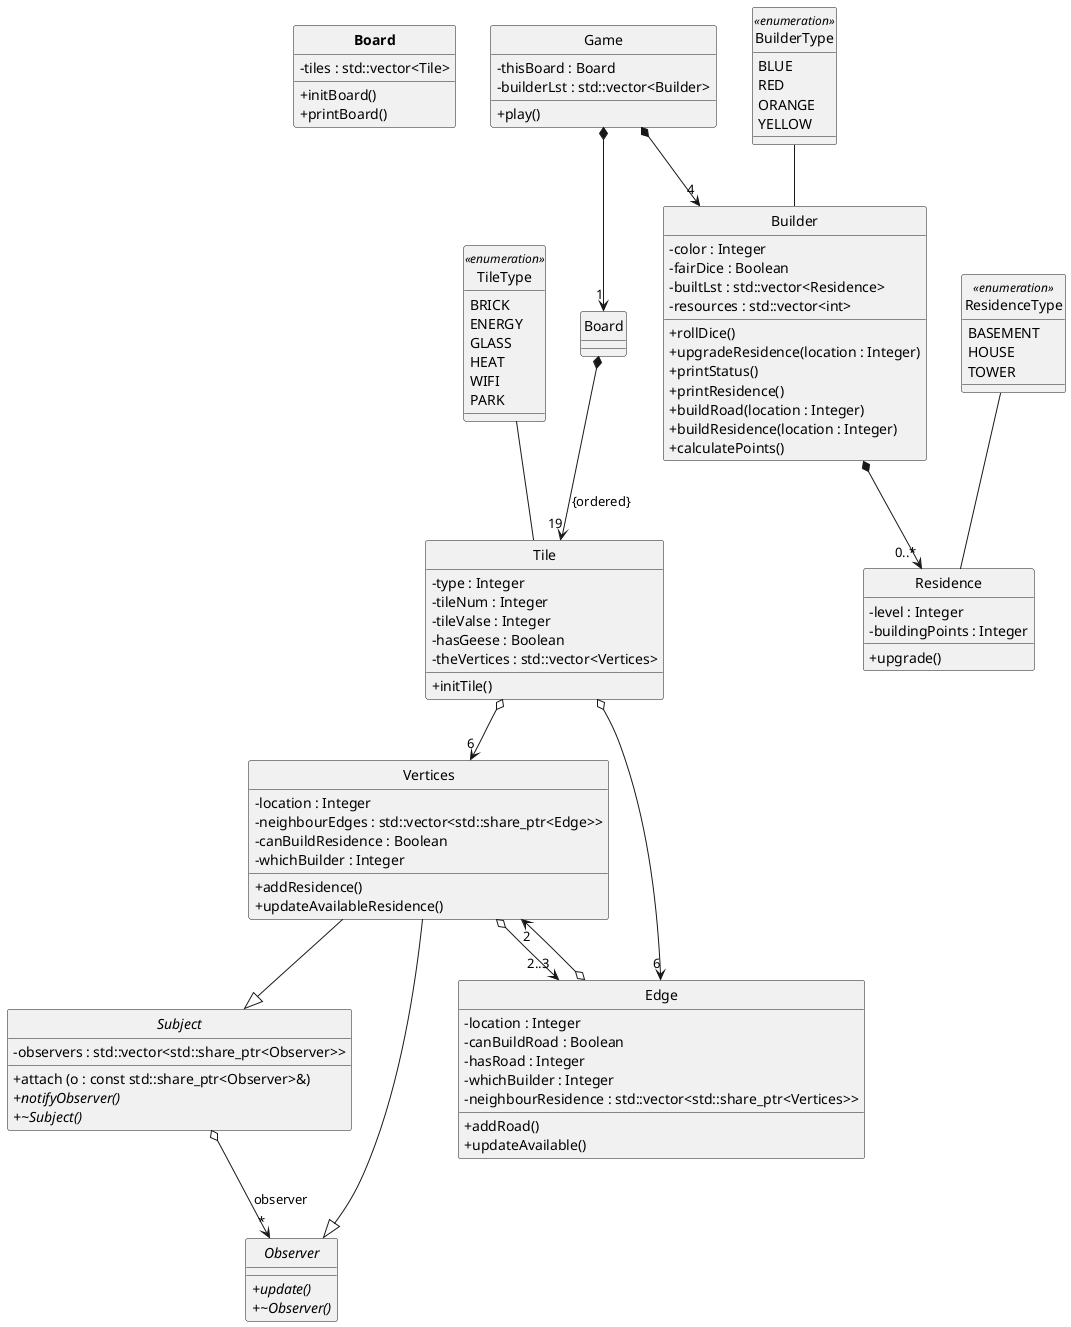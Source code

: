 @startuml CS246 Final Project UML ddl#1
skinparam style strictuml
skinparam SequenceMessageAlignment center
skinparam classAttributeIconSize 0


class "**Board**"  {
    -tiles : std::vector<Tile>
    +initBoard()
    +printBoard()
} 

enum TileType << enumeration >> {
    BRICK 
    ENERGY 
    GLASS 
    HEAT 
    WIFI 
    PARK
}

class Tile {
    - type : Integer
    - tileNum : Integer
    - tileValse : Integer
    - hasGeese : Boolean
    - theVertices : std::vector<Vertices>
    + initTile()
} 
abstract class Observer {
    + {abstract} update()
    + {abstract} ~Observer()
}

abstract class Subject {
    - observers : std::vector<std::share_ptr<Observer>>
    + attach (o : const std::share_ptr<Observer>&)
    + {abstract} notifyObserver()
    + {abstract} ~Subject()
}

class Vertices {
    - location : Integer
    - neighbourEdges : std::vector<std::share_ptr<Edge>> 
    - canBuildResidence : Boolean
    - whichBuilder : Integer
    + addResidence()
    + updateAvailableResidence()
}

class Edge {
    - location : Integer 
    - canBuildRoad : Boolean
    - hasRoad : Integer 
    - whichBuilder : Integer 
    - neighbourResidence : std::vector<std::share_ptr<Vertices>>
    + addRoad()
    + updateAvailable() 
}

enum BuilderType << enumeration >> {
    BLUE 
    RED 
    ORANGE 
    YELLOW 
}

class Builder {
    - color : Integer 
    - fairDice : Boolean
    - builtLst : std::vector<Residence> 
    - resources : std::vector<int>
    + rollDice()
    + upgradeResidence(location : Integer)
    + printStatus()
    + printResidence()
    + buildRoad(location : Integer) 
    + buildResidence(location : Integer)
    + calculatePoints()
}

enum ResidenceType << enumeration >> {
    BASEMENT 
    HOUSE
    TOWER  
}

class Residence {
    - level : Integer 
    - buildingPoints : Integer 
    + upgrade()
}

class Game {
    - thisBoard : Board 
    - builderLst : std::vector<Builder>
    + play()
}

Game *--> "1" Board
Subject o--> "*" Observer : "observer"
Vertices --|> Subject 
Vertices --|> Observer 
Vertices o--> "2..3" Edge 
Edge o--> "2" Vertices
Game *--> "4" Builder
Board *--> "19" Tile : {ordered}
Tile o--> "6" Edge
Tile o--> "6" Vertices
Builder *--> "0..*"Residence
BuilderType -- Builder 
TileType -- Tile 
ResidenceType -- Residence

@enduml
